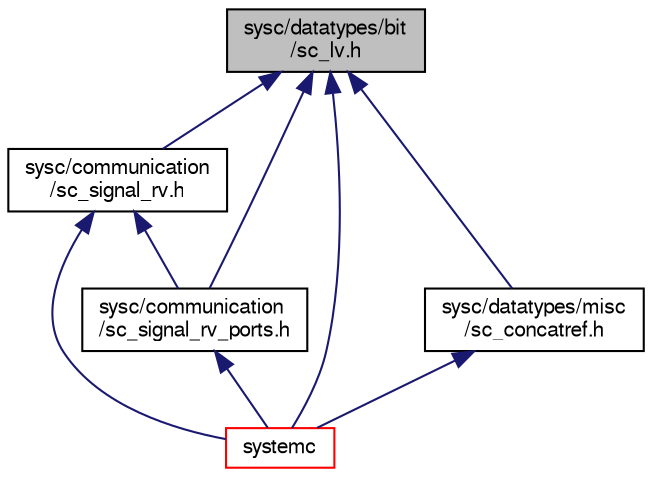 digraph "sysc/datatypes/bit/sc_lv.h"
{
  edge [fontname="FreeSans",fontsize="10",labelfontname="FreeSans",labelfontsize="10"];
  node [fontname="FreeSans",fontsize="10",shape=record];
  Node60 [label="sysc/datatypes/bit\l/sc_lv.h",height=0.2,width=0.4,color="black", fillcolor="grey75", style="filled", fontcolor="black"];
  Node60 -> Node61 [dir="back",color="midnightblue",fontsize="10",style="solid",fontname="FreeSans"];
  Node61 [label="sysc/communication\l/sc_signal_rv.h",height=0.2,width=0.4,color="black", fillcolor="white", style="filled",URL="$a00074.html"];
  Node61 -> Node62 [dir="back",color="midnightblue",fontsize="10",style="solid",fontname="FreeSans"];
  Node62 [label="systemc",height=0.2,width=0.4,color="red", fillcolor="white", style="filled",URL="$a00401.html"];
  Node61 -> Node64 [dir="back",color="midnightblue",fontsize="10",style="solid",fontname="FreeSans"];
  Node64 [label="sysc/communication\l/sc_signal_rv_ports.h",height=0.2,width=0.4,color="black", fillcolor="white", style="filled",URL="$a00077.html"];
  Node64 -> Node62 [dir="back",color="midnightblue",fontsize="10",style="solid",fontname="FreeSans"];
  Node60 -> Node64 [dir="back",color="midnightblue",fontsize="10",style="solid",fontname="FreeSans"];
  Node60 -> Node62 [dir="back",color="midnightblue",fontsize="10",style="solid",fontname="FreeSans"];
  Node60 -> Node65 [dir="back",color="midnightblue",fontsize="10",style="solid",fontname="FreeSans"];
  Node65 [label="sysc/datatypes/misc\l/sc_concatref.h",height=0.2,width=0.4,color="black", fillcolor="white", style="filled",URL="$a00215.html"];
  Node65 -> Node62 [dir="back",color="midnightblue",fontsize="10",style="solid",fontname="FreeSans"];
}
